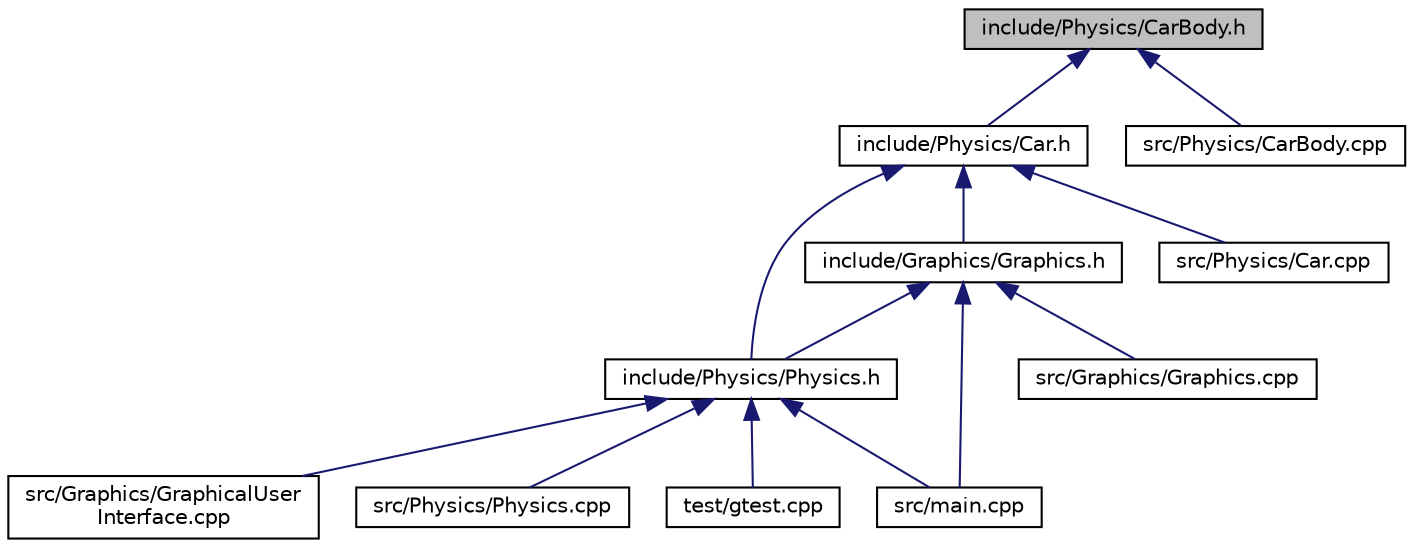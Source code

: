 digraph "include/Physics/CarBody.h"
{
  edge [fontname="Helvetica",fontsize="10",labelfontname="Helvetica",labelfontsize="10"];
  node [fontname="Helvetica",fontsize="10",shape=record];
  Node3 [label="include/Physics/CarBody.h",height=0.2,width=0.4,color="black", fillcolor="grey75", style="filled", fontcolor="black"];
  Node3 -> Node4 [dir="back",color="midnightblue",fontsize="10",style="solid"];
  Node4 [label="include/Physics/Car.h",height=0.2,width=0.4,color="black", fillcolor="white", style="filled",URL="$Car_8h.html"];
  Node4 -> Node5 [dir="back",color="midnightblue",fontsize="10",style="solid"];
  Node5 [label="include/Graphics/Graphics.h",height=0.2,width=0.4,color="black", fillcolor="white", style="filled",URL="$Graphics_8h.html"];
  Node5 -> Node6 [dir="back",color="midnightblue",fontsize="10",style="solid"];
  Node6 [label="include/Physics/Physics.h",height=0.2,width=0.4,color="black", fillcolor="white", style="filled",URL="$Physics_8h.html"];
  Node6 -> Node7 [dir="back",color="midnightblue",fontsize="10",style="solid"];
  Node7 [label="src/Graphics/GraphicalUser\lInterface.cpp",height=0.2,width=0.4,color="black", fillcolor="white", style="filled",URL="$GraphicalUserInterface_8cpp.html"];
  Node6 -> Node8 [dir="back",color="midnightblue",fontsize="10",style="solid"];
  Node8 [label="src/main.cpp",height=0.2,width=0.4,color="black", fillcolor="white", style="filled",URL="$main_8cpp.html"];
  Node6 -> Node9 [dir="back",color="midnightblue",fontsize="10",style="solid"];
  Node9 [label="src/Physics/Physics.cpp",height=0.2,width=0.4,color="black", fillcolor="white", style="filled",URL="$Physics_8cpp.html"];
  Node6 -> Node10 [dir="back",color="midnightblue",fontsize="10",style="solid"];
  Node10 [label="test/gtest.cpp",height=0.2,width=0.4,color="black", fillcolor="white", style="filled",URL="$gtest_8cpp.html"];
  Node5 -> Node11 [dir="back",color="midnightblue",fontsize="10",style="solid"];
  Node11 [label="src/Graphics/Graphics.cpp",height=0.2,width=0.4,color="black", fillcolor="white", style="filled",URL="$Graphics_8cpp.html"];
  Node5 -> Node8 [dir="back",color="midnightblue",fontsize="10",style="solid"];
  Node4 -> Node6 [dir="back",color="midnightblue",fontsize="10",style="solid"];
  Node4 -> Node12 [dir="back",color="midnightblue",fontsize="10",style="solid"];
  Node12 [label="src/Physics/Car.cpp",height=0.2,width=0.4,color="black", fillcolor="white", style="filled",URL="$Car_8cpp.html"];
  Node3 -> Node13 [dir="back",color="midnightblue",fontsize="10",style="solid"];
  Node13 [label="src/Physics/CarBody.cpp",height=0.2,width=0.4,color="black", fillcolor="white", style="filled",URL="$CarBody_8cpp.html"];
}
